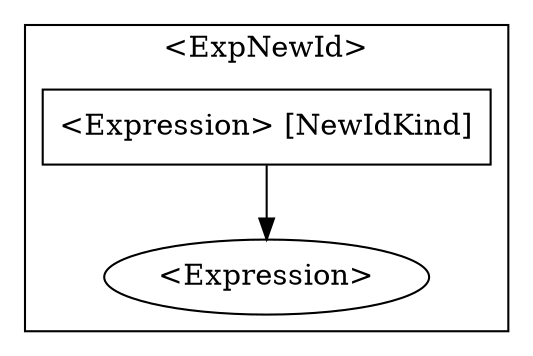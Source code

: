 digraph {

    subgraph clusterExpNewId {
        label="<ExpNewId>"
        expNewId[shape="box" label="<Expression> [NewIdKind]"];
        expNd1[label="<Expression>"];
    }

    {
        expNewId -> expNd1;
    }
}